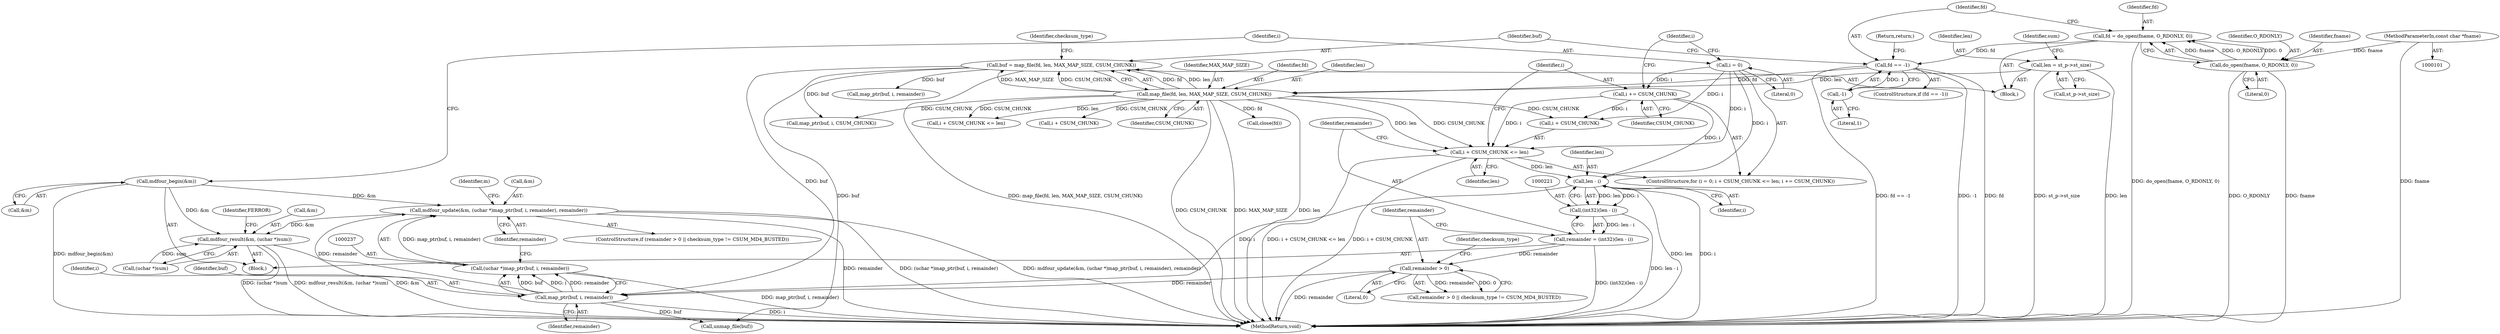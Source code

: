 digraph "0_samba_7b8a4ecd6ff9cdf4e5d3850ebf822f1e989255b3_0@API" {
"1000233" [label="(Call,mdfour_update(&m, (uchar *)map_ptr(buf, i, remainder), remainder))"];
"1000202" [label="(Call,mdfour_begin(&m))"];
"1000236" [label="(Call,(uchar *)map_ptr(buf, i, remainder))"];
"1000238" [label="(Call,map_ptr(buf, i, remainder))"];
"1000133" [label="(Call,buf = map_file(fd, len, MAX_MAP_SIZE, CSUM_CHUNK))"];
"1000135" [label="(Call,map_file(fd, len, MAX_MAP_SIZE, CSUM_CHUNK))"];
"1000128" [label="(Call,fd == -1)"];
"1000121" [label="(Call,fd = do_open(fname, O_RDONLY, 0))"];
"1000123" [label="(Call,do_open(fname, O_RDONLY, 0))"];
"1000102" [label="(MethodParameterIn,const char *fname)"];
"1000130" [label="(Call,-1)"];
"1000109" [label="(Call,len = st_p->st_size)"];
"1000222" [label="(Call,len - i)"];
"1000209" [label="(Call,i + CSUM_CHUNK <= len)"];
"1000206" [label="(Call,i = 0)"];
"1000214" [label="(Call,i += CSUM_CHUNK)"];
"1000227" [label="(Call,remainder > 0)"];
"1000218" [label="(Call,remainder = (int32)(len - i))"];
"1000220" [label="(Call,(int32)(len - i))"];
"1000243" [label="(Call,mdfour_result(&m, (uchar *)sum))"];
"1000240" [label="(Identifier,i)"];
"1000135" [label="(Call,map_file(fd, len, MAX_MAP_SIZE, CSUM_CHUNK))"];
"1000226" [label="(Call,remainder > 0 || checksum_type != CSUM_MD4_BUSTED)"];
"1000224" [label="(Identifier,i)"];
"1000219" [label="(Identifier,remainder)"];
"1000246" [label="(Call,(uchar *)sum)"];
"1000138" [label="(Identifier,MAX_MAP_SIZE)"];
"1000129" [label="(Identifier,fd)"];
"1000128" [label="(Call,fd == -1)"];
"1000231" [label="(Identifier,checksum_type)"];
"1000245" [label="(Identifier,m)"];
"1000243" [label="(Call,mdfour_result(&m, (uchar *)sum))"];
"1000111" [label="(Call,st_p->st_size)"];
"1000225" [label="(ControlStructure,if (remainder > 0 || checksum_type != CSUM_MD4_BUSTED))"];
"1000255" [label="(Call,close(fd))"];
"1000215" [label="(Identifier,i)"];
"1000142" [label="(Block,)"];
"1000257" [label="(Call,unmap_file(buf))"];
"1000127" [label="(ControlStructure,if (fd == -1))"];
"1000132" [label="(Return,return;)"];
"1000250" [label="(Identifier,FERROR)"];
"1000122" [label="(Identifier,fd)"];
"1000213" [label="(Identifier,len)"];
"1000130" [label="(Call,-1)"];
"1000214" [label="(Call,i += CSUM_CHUNK)"];
"1000203" [label="(Call,&m)"];
"1000211" [label="(Identifier,i)"];
"1000136" [label="(Identifier,fd)"];
"1000109" [label="(Call,len = st_p->st_size)"];
"1000209" [label="(Call,i + CSUM_CHUNK <= len)"];
"1000125" [label="(Identifier,O_RDONLY)"];
"1000216" [label="(Identifier,CSUM_CHUNK)"];
"1000236" [label="(Call,(uchar *)map_ptr(buf, i, remainder))"];
"1000165" [label="(Call,map_ptr(buf, i, CSUM_CHUNK))"];
"1000229" [label="(Literal,0)"];
"1000242" [label="(Identifier,remainder)"];
"1000205" [label="(ControlStructure,for (i = 0; i + CSUM_CHUNK <= len; i += CSUM_CHUNK))"];
"1000134" [label="(Identifier,buf)"];
"1000206" [label="(Call,i = 0)"];
"1000131" [label="(Literal,1)"];
"1000239" [label="(Identifier,buf)"];
"1000210" [label="(Call,i + CSUM_CHUNK)"];
"1000121" [label="(Call,fd = do_open(fname, O_RDONLY, 0))"];
"1000133" [label="(Call,buf = map_file(fd, len, MAX_MAP_SIZE, CSUM_CHUNK))"];
"1000110" [label="(Identifier,len)"];
"1000102" [label="(MethodParameterIn,const char *fname)"];
"1000222" [label="(Call,len - i)"];
"1000141" [label="(Identifier,checksum_type)"];
"1000241" [label="(Identifier,remainder)"];
"1000233" [label="(Call,mdfour_update(&m, (uchar *)map_ptr(buf, i, remainder), remainder))"];
"1000186" [label="(Call,map_ptr(buf, i, remainder))"];
"1000208" [label="(Literal,0)"];
"1000238" [label="(Call,map_ptr(buf, i, remainder))"];
"1000220" [label="(Call,(int32)(len - i))"];
"1000227" [label="(Call,remainder > 0)"];
"1000151" [label="(Call,i + CSUM_CHUNK <= len)"];
"1000218" [label="(Call,remainder = (int32)(len - i))"];
"1000126" [label="(Literal,0)"];
"1000259" [label="(MethodReturn,void)"];
"1000223" [label="(Identifier,len)"];
"1000105" [label="(Block,)"];
"1000152" [label="(Call,i + CSUM_CHUNK)"];
"1000139" [label="(Identifier,CSUM_CHUNK)"];
"1000207" [label="(Identifier,i)"];
"1000244" [label="(Call,&m)"];
"1000118" [label="(Identifier,sum)"];
"1000228" [label="(Identifier,remainder)"];
"1000137" [label="(Identifier,len)"];
"1000123" [label="(Call,do_open(fname, O_RDONLY, 0))"];
"1000234" [label="(Call,&m)"];
"1000124" [label="(Identifier,fname)"];
"1000202" [label="(Call,mdfour_begin(&m))"];
"1000233" -> "1000225"  [label="AST: "];
"1000233" -> "1000242"  [label="CFG: "];
"1000234" -> "1000233"  [label="AST: "];
"1000236" -> "1000233"  [label="AST: "];
"1000242" -> "1000233"  [label="AST: "];
"1000245" -> "1000233"  [label="CFG: "];
"1000233" -> "1000259"  [label="DDG: (uchar *)map_ptr(buf, i, remainder)"];
"1000233" -> "1000259"  [label="DDG: mdfour_update(&m, (uchar *)map_ptr(buf, i, remainder), remainder)"];
"1000233" -> "1000259"  [label="DDG: remainder"];
"1000202" -> "1000233"  [label="DDG: &m"];
"1000236" -> "1000233"  [label="DDG: map_ptr(buf, i, remainder)"];
"1000238" -> "1000233"  [label="DDG: remainder"];
"1000233" -> "1000243"  [label="DDG: &m"];
"1000202" -> "1000142"  [label="AST: "];
"1000202" -> "1000203"  [label="CFG: "];
"1000203" -> "1000202"  [label="AST: "];
"1000207" -> "1000202"  [label="CFG: "];
"1000202" -> "1000259"  [label="DDG: mdfour_begin(&m)"];
"1000202" -> "1000243"  [label="DDG: &m"];
"1000236" -> "1000238"  [label="CFG: "];
"1000237" -> "1000236"  [label="AST: "];
"1000238" -> "1000236"  [label="AST: "];
"1000242" -> "1000236"  [label="CFG: "];
"1000236" -> "1000259"  [label="DDG: map_ptr(buf, i, remainder)"];
"1000238" -> "1000236"  [label="DDG: buf"];
"1000238" -> "1000236"  [label="DDG: i"];
"1000238" -> "1000236"  [label="DDG: remainder"];
"1000238" -> "1000241"  [label="CFG: "];
"1000239" -> "1000238"  [label="AST: "];
"1000240" -> "1000238"  [label="AST: "];
"1000241" -> "1000238"  [label="AST: "];
"1000238" -> "1000259"  [label="DDG: i"];
"1000133" -> "1000238"  [label="DDG: buf"];
"1000222" -> "1000238"  [label="DDG: i"];
"1000227" -> "1000238"  [label="DDG: remainder"];
"1000238" -> "1000257"  [label="DDG: buf"];
"1000133" -> "1000105"  [label="AST: "];
"1000133" -> "1000135"  [label="CFG: "];
"1000134" -> "1000133"  [label="AST: "];
"1000135" -> "1000133"  [label="AST: "];
"1000141" -> "1000133"  [label="CFG: "];
"1000133" -> "1000259"  [label="DDG: map_file(fd, len, MAX_MAP_SIZE, CSUM_CHUNK)"];
"1000135" -> "1000133"  [label="DDG: fd"];
"1000135" -> "1000133"  [label="DDG: len"];
"1000135" -> "1000133"  [label="DDG: MAX_MAP_SIZE"];
"1000135" -> "1000133"  [label="DDG: CSUM_CHUNK"];
"1000133" -> "1000165"  [label="DDG: buf"];
"1000133" -> "1000186"  [label="DDG: buf"];
"1000133" -> "1000257"  [label="DDG: buf"];
"1000135" -> "1000139"  [label="CFG: "];
"1000136" -> "1000135"  [label="AST: "];
"1000137" -> "1000135"  [label="AST: "];
"1000138" -> "1000135"  [label="AST: "];
"1000139" -> "1000135"  [label="AST: "];
"1000135" -> "1000259"  [label="DDG: CSUM_CHUNK"];
"1000135" -> "1000259"  [label="DDG: MAX_MAP_SIZE"];
"1000135" -> "1000259"  [label="DDG: len"];
"1000128" -> "1000135"  [label="DDG: fd"];
"1000109" -> "1000135"  [label="DDG: len"];
"1000135" -> "1000151"  [label="DDG: CSUM_CHUNK"];
"1000135" -> "1000151"  [label="DDG: len"];
"1000135" -> "1000152"  [label="DDG: CSUM_CHUNK"];
"1000135" -> "1000165"  [label="DDG: CSUM_CHUNK"];
"1000135" -> "1000209"  [label="DDG: CSUM_CHUNK"];
"1000135" -> "1000209"  [label="DDG: len"];
"1000135" -> "1000210"  [label="DDG: CSUM_CHUNK"];
"1000135" -> "1000255"  [label="DDG: fd"];
"1000128" -> "1000127"  [label="AST: "];
"1000128" -> "1000130"  [label="CFG: "];
"1000129" -> "1000128"  [label="AST: "];
"1000130" -> "1000128"  [label="AST: "];
"1000132" -> "1000128"  [label="CFG: "];
"1000134" -> "1000128"  [label="CFG: "];
"1000128" -> "1000259"  [label="DDG: -1"];
"1000128" -> "1000259"  [label="DDG: fd"];
"1000128" -> "1000259"  [label="DDG: fd == -1"];
"1000121" -> "1000128"  [label="DDG: fd"];
"1000130" -> "1000128"  [label="DDG: 1"];
"1000121" -> "1000105"  [label="AST: "];
"1000121" -> "1000123"  [label="CFG: "];
"1000122" -> "1000121"  [label="AST: "];
"1000123" -> "1000121"  [label="AST: "];
"1000129" -> "1000121"  [label="CFG: "];
"1000121" -> "1000259"  [label="DDG: do_open(fname, O_RDONLY, 0)"];
"1000123" -> "1000121"  [label="DDG: fname"];
"1000123" -> "1000121"  [label="DDG: O_RDONLY"];
"1000123" -> "1000121"  [label="DDG: 0"];
"1000123" -> "1000126"  [label="CFG: "];
"1000124" -> "1000123"  [label="AST: "];
"1000125" -> "1000123"  [label="AST: "];
"1000126" -> "1000123"  [label="AST: "];
"1000123" -> "1000259"  [label="DDG: O_RDONLY"];
"1000123" -> "1000259"  [label="DDG: fname"];
"1000102" -> "1000123"  [label="DDG: fname"];
"1000102" -> "1000101"  [label="AST: "];
"1000102" -> "1000259"  [label="DDG: fname"];
"1000130" -> "1000131"  [label="CFG: "];
"1000131" -> "1000130"  [label="AST: "];
"1000109" -> "1000105"  [label="AST: "];
"1000109" -> "1000111"  [label="CFG: "];
"1000110" -> "1000109"  [label="AST: "];
"1000111" -> "1000109"  [label="AST: "];
"1000118" -> "1000109"  [label="CFG: "];
"1000109" -> "1000259"  [label="DDG: len"];
"1000109" -> "1000259"  [label="DDG: st_p->st_size"];
"1000222" -> "1000220"  [label="AST: "];
"1000222" -> "1000224"  [label="CFG: "];
"1000223" -> "1000222"  [label="AST: "];
"1000224" -> "1000222"  [label="AST: "];
"1000220" -> "1000222"  [label="CFG: "];
"1000222" -> "1000259"  [label="DDG: len"];
"1000222" -> "1000259"  [label="DDG: i"];
"1000222" -> "1000220"  [label="DDG: len"];
"1000222" -> "1000220"  [label="DDG: i"];
"1000209" -> "1000222"  [label="DDG: len"];
"1000206" -> "1000222"  [label="DDG: i"];
"1000214" -> "1000222"  [label="DDG: i"];
"1000209" -> "1000205"  [label="AST: "];
"1000209" -> "1000213"  [label="CFG: "];
"1000210" -> "1000209"  [label="AST: "];
"1000213" -> "1000209"  [label="AST: "];
"1000215" -> "1000209"  [label="CFG: "];
"1000219" -> "1000209"  [label="CFG: "];
"1000209" -> "1000259"  [label="DDG: i + CSUM_CHUNK <= len"];
"1000209" -> "1000259"  [label="DDG: i + CSUM_CHUNK"];
"1000206" -> "1000209"  [label="DDG: i"];
"1000214" -> "1000209"  [label="DDG: i"];
"1000206" -> "1000205"  [label="AST: "];
"1000206" -> "1000208"  [label="CFG: "];
"1000207" -> "1000206"  [label="AST: "];
"1000208" -> "1000206"  [label="AST: "];
"1000211" -> "1000206"  [label="CFG: "];
"1000206" -> "1000210"  [label="DDG: i"];
"1000206" -> "1000214"  [label="DDG: i"];
"1000214" -> "1000205"  [label="AST: "];
"1000214" -> "1000216"  [label="CFG: "];
"1000215" -> "1000214"  [label="AST: "];
"1000216" -> "1000214"  [label="AST: "];
"1000211" -> "1000214"  [label="CFG: "];
"1000214" -> "1000210"  [label="DDG: i"];
"1000227" -> "1000226"  [label="AST: "];
"1000227" -> "1000229"  [label="CFG: "];
"1000228" -> "1000227"  [label="AST: "];
"1000229" -> "1000227"  [label="AST: "];
"1000231" -> "1000227"  [label="CFG: "];
"1000226" -> "1000227"  [label="CFG: "];
"1000227" -> "1000259"  [label="DDG: remainder"];
"1000227" -> "1000226"  [label="DDG: remainder"];
"1000227" -> "1000226"  [label="DDG: 0"];
"1000218" -> "1000227"  [label="DDG: remainder"];
"1000218" -> "1000142"  [label="AST: "];
"1000218" -> "1000220"  [label="CFG: "];
"1000219" -> "1000218"  [label="AST: "];
"1000220" -> "1000218"  [label="AST: "];
"1000228" -> "1000218"  [label="CFG: "];
"1000218" -> "1000259"  [label="DDG: (int32)(len - i)"];
"1000220" -> "1000218"  [label="DDG: len - i"];
"1000221" -> "1000220"  [label="AST: "];
"1000220" -> "1000259"  [label="DDG: len - i"];
"1000243" -> "1000142"  [label="AST: "];
"1000243" -> "1000246"  [label="CFG: "];
"1000244" -> "1000243"  [label="AST: "];
"1000246" -> "1000243"  [label="AST: "];
"1000250" -> "1000243"  [label="CFG: "];
"1000243" -> "1000259"  [label="DDG: &m"];
"1000243" -> "1000259"  [label="DDG: (uchar *)sum"];
"1000243" -> "1000259"  [label="DDG: mdfour_result(&m, (uchar *)sum)"];
"1000246" -> "1000243"  [label="DDG: sum"];
}
